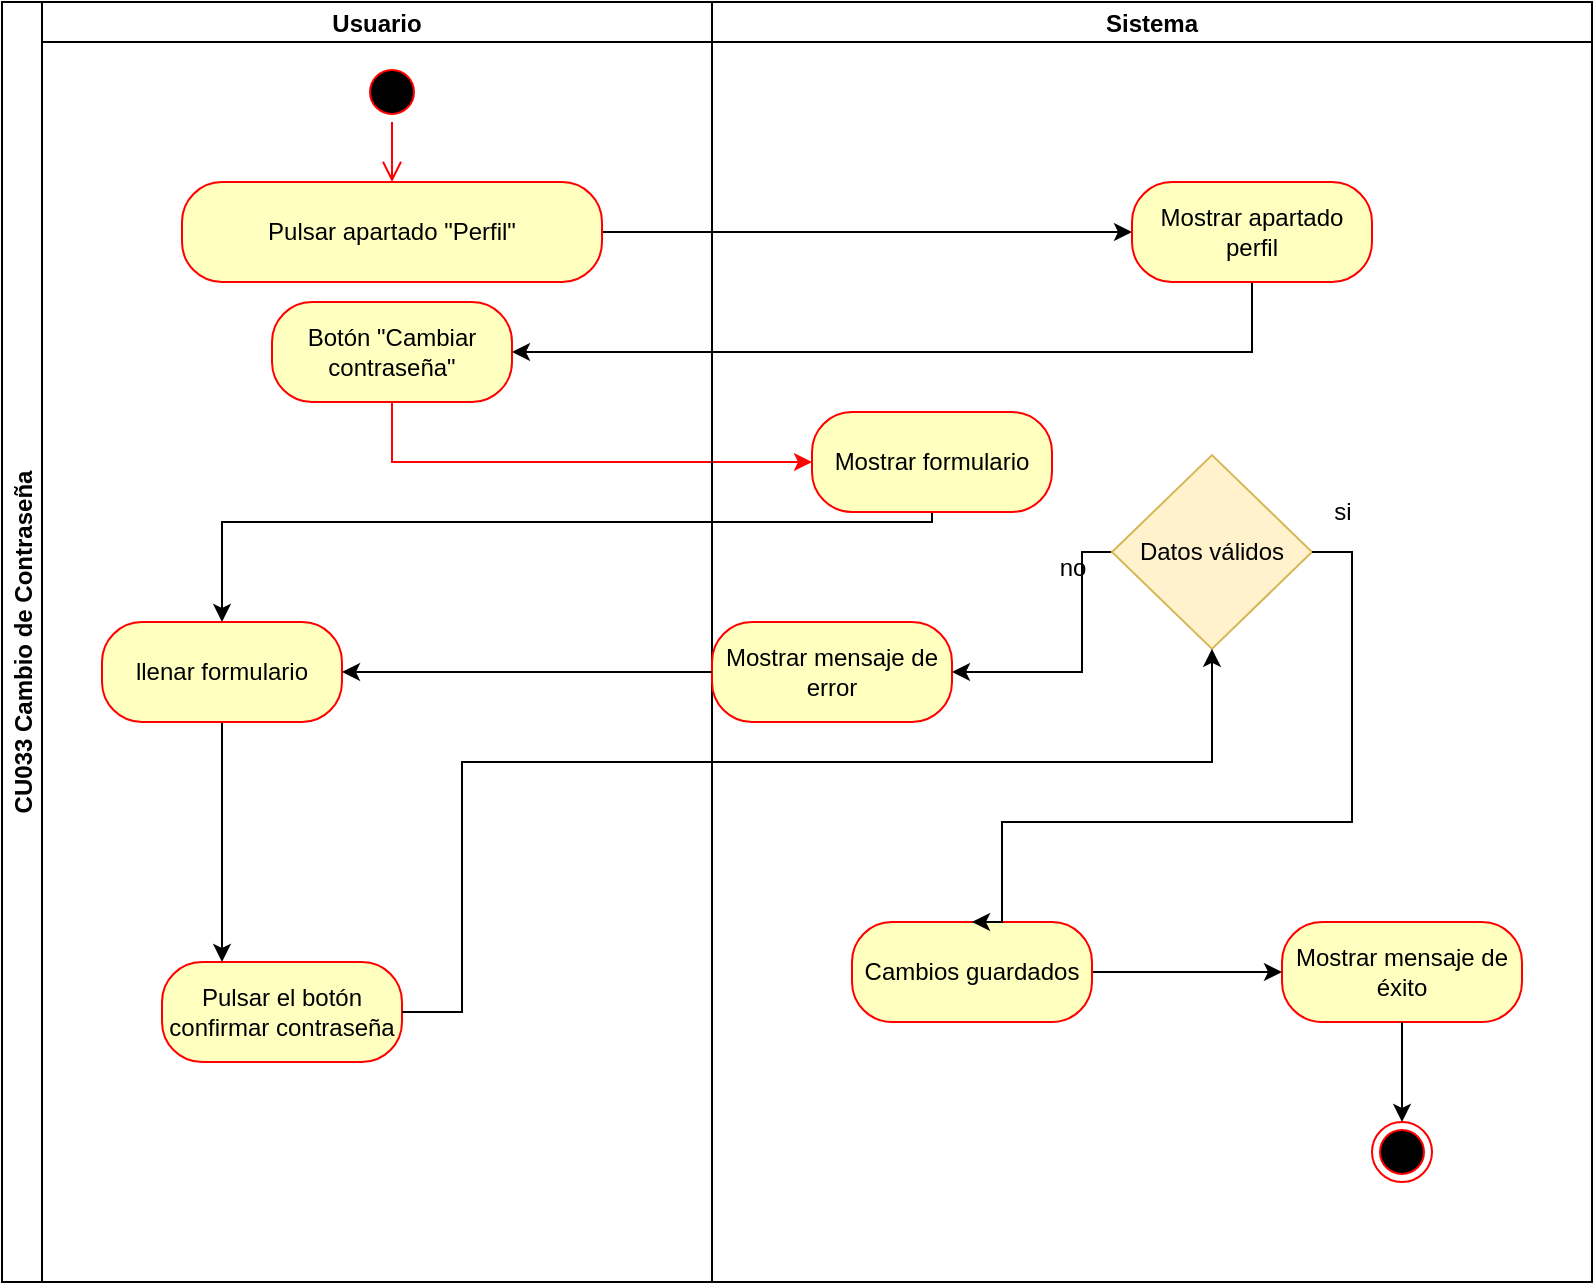 <mxfile version="27.1.6">
  <diagram name="Página-1" id="mAxOSAa3N8XcfA-sEJye">
    <mxGraphModel grid="1" page="1" gridSize="10" guides="1" tooltips="1" connect="1" arrows="1" fold="1" pageScale="1" pageWidth="827" pageHeight="1169" math="0" shadow="0">
      <root>
        <mxCell id="0" />
        <mxCell id="1" parent="0" />
        <mxCell id="qbiz0Fr2gtufdMoq4hrP-1" value="CU033 Cambio de Contraseña" style="swimlane;childLayout=stackLayout;resizeParent=1;resizeParentMax=0;startSize=20;horizontal=0;horizontalStack=1;" vertex="1" parent="1">
          <mxGeometry x="170" y="70" width="795" height="640" as="geometry">
            <mxRectangle x="200" y="80" width="40" height="50" as="alternateBounds" />
          </mxGeometry>
        </mxCell>
        <mxCell id="qbiz0Fr2gtufdMoq4hrP-2" style="edgeStyle=orthogonalEdgeStyle;rounded=0;orthogonalLoop=1;jettySize=auto;html=1;exitX=1;exitY=0.5;exitDx=0;exitDy=0;" edge="1" parent="qbiz0Fr2gtufdMoq4hrP-1" source="qbiz0Fr2gtufdMoq4hrP-6" target="qbiz0Fr2gtufdMoq4hrP-18">
          <mxGeometry relative="1" as="geometry" />
        </mxCell>
        <mxCell id="qbiz0Fr2gtufdMoq4hrP-3" style="edgeStyle=orthogonalEdgeStyle;rounded=0;orthogonalLoop=1;jettySize=auto;html=1;exitX=0.5;exitY=1;exitDx=0;exitDy=0;entryX=1;entryY=0.5;entryDx=0;entryDy=0;" edge="1" parent="qbiz0Fr2gtufdMoq4hrP-1" source="qbiz0Fr2gtufdMoq4hrP-18" target="qbiz0Fr2gtufdMoq4hrP-8">
          <mxGeometry relative="1" as="geometry" />
        </mxCell>
        <mxCell id="qbiz0Fr2gtufdMoq4hrP-4" value="Usuario" style="swimlane;startSize=20;" vertex="1" parent="qbiz0Fr2gtufdMoq4hrP-1">
          <mxGeometry x="20" width="335" height="640" as="geometry" />
        </mxCell>
        <mxCell id="qbiz0Fr2gtufdMoq4hrP-5" value="" style="ellipse;html=1;shape=startState;fillColor=#000000;strokeColor=#ff0000;fillStyle=auto;" vertex="1" parent="qbiz0Fr2gtufdMoq4hrP-4">
          <mxGeometry x="160" y="30" width="30" height="30" as="geometry" />
        </mxCell>
        <mxCell id="qbiz0Fr2gtufdMoq4hrP-6" value="&lt;font style=&quot;vertical-align: inherit;&quot;&gt;&lt;font style=&quot;vertical-align: inherit;&quot;&gt;&lt;font style=&quot;vertical-align: inherit;&quot;&gt;&lt;font style=&quot;vertical-align: inherit;&quot;&gt;&lt;font style=&quot;vertical-align: inherit;&quot;&gt;&lt;font style=&quot;vertical-align: inherit;&quot;&gt;Pulsar apartado &quot;Perfil&quot;&lt;/font&gt;&lt;/font&gt;&lt;/font&gt;&lt;/font&gt;&lt;/font&gt;&lt;/font&gt;" style="rounded=1;whiteSpace=wrap;html=1;arcSize=40;fontColor=#000000;fillColor=#ffffc0;strokeColor=#ff0000;" vertex="1" parent="qbiz0Fr2gtufdMoq4hrP-4">
          <mxGeometry x="70" y="90" width="210" height="50" as="geometry" />
        </mxCell>
        <mxCell id="qbiz0Fr2gtufdMoq4hrP-7" value="" style="edgeStyle=orthogonalEdgeStyle;html=1;verticalAlign=bottom;endArrow=open;endSize=8;strokeColor=#ff0000;rounded=0;entryX=0.5;entryY=0;entryDx=0;entryDy=0;" edge="1" parent="qbiz0Fr2gtufdMoq4hrP-4" source="qbiz0Fr2gtufdMoq4hrP-5" target="qbiz0Fr2gtufdMoq4hrP-6">
          <mxGeometry relative="1" as="geometry">
            <mxPoint x="60" y="100" as="targetPoint" />
          </mxGeometry>
        </mxCell>
        <mxCell id="qbiz0Fr2gtufdMoq4hrP-8" value="&lt;font style=&quot;vertical-align: inherit;&quot;&gt;&lt;font style=&quot;vertical-align: inherit;&quot;&gt;Botón &quot;Cambiar contraseña&quot;&lt;/font&gt;&lt;/font&gt;" style="rounded=1;whiteSpace=wrap;html=1;arcSize=40;fontColor=#000000;fillColor=#ffffc0;strokeColor=#ff0000;" vertex="1" parent="qbiz0Fr2gtufdMoq4hrP-4">
          <mxGeometry x="115" y="150" width="120" height="50" as="geometry" />
        </mxCell>
        <mxCell id="qbiz0Fr2gtufdMoq4hrP-10" value="&lt;font style=&quot;vertical-align: inherit;&quot;&gt;&lt;font style=&quot;vertical-align: inherit;&quot;&gt;Pulsar el botón confirmar contraseña&lt;/font&gt;&lt;/font&gt;" style="rounded=1;whiteSpace=wrap;html=1;arcSize=40;fontColor=#000000;fillColor=#ffffc0;strokeColor=#ff0000;" vertex="1" parent="qbiz0Fr2gtufdMoq4hrP-4">
          <mxGeometry x="60" y="480" width="120" height="50" as="geometry" />
        </mxCell>
        <mxCell id="qbiz0Fr2gtufdMoq4hrP-36" style="edgeStyle=orthogonalEdgeStyle;rounded=0;orthogonalLoop=1;jettySize=auto;html=1;exitX=0.5;exitY=1;exitDx=0;exitDy=0;entryX=0.25;entryY=0;entryDx=0;entryDy=0;" edge="1" parent="qbiz0Fr2gtufdMoq4hrP-4" source="qbiz0Fr2gtufdMoq4hrP-11" target="qbiz0Fr2gtufdMoq4hrP-10">
          <mxGeometry relative="1" as="geometry" />
        </mxCell>
        <mxCell id="qbiz0Fr2gtufdMoq4hrP-11" value="&lt;font style=&quot;vertical-align: inherit;&quot;&gt;&lt;font style=&quot;vertical-align: inherit;&quot;&gt;llenar formulario&lt;/font&gt;&lt;/font&gt;" style="rounded=1;whiteSpace=wrap;html=1;arcSize=40;fontColor=#000000;fillColor=#ffffc0;strokeColor=#ff0000;" vertex="1" parent="qbiz0Fr2gtufdMoq4hrP-4">
          <mxGeometry x="30" y="310" width="120" height="50" as="geometry" />
        </mxCell>
        <mxCell id="qbiz0Fr2gtufdMoq4hrP-26" style="edgeStyle=orthogonalEdgeStyle;rounded=0;orthogonalLoop=1;jettySize=auto;html=1;entryX=1;entryY=0.5;entryDx=0;entryDy=0;" edge="1" parent="qbiz0Fr2gtufdMoq4hrP-1" target="qbiz0Fr2gtufdMoq4hrP-30">
          <mxGeometry relative="1" as="geometry">
            <mxPoint x="555" y="275" as="sourcePoint" />
            <Array as="points">
              <mxPoint x="540" y="275" />
              <mxPoint x="540" y="335" />
            </Array>
          </mxGeometry>
        </mxCell>
        <mxCell id="qbiz0Fr2gtufdMoq4hrP-28" style="edgeStyle=orthogonalEdgeStyle;rounded=0;orthogonalLoop=1;jettySize=auto;html=1;exitX=0.5;exitY=1;exitDx=0;exitDy=0;entryX=0.5;entryY=0;entryDx=0;entryDy=0;" edge="1" parent="qbiz0Fr2gtufdMoq4hrP-1" source="qbiz0Fr2gtufdMoq4hrP-27" target="qbiz0Fr2gtufdMoq4hrP-11">
          <mxGeometry relative="1" as="geometry">
            <Array as="points">
              <mxPoint x="465" y="260" />
              <mxPoint x="110" y="260" />
            </Array>
          </mxGeometry>
        </mxCell>
        <mxCell id="qbiz0Fr2gtufdMoq4hrP-9" style="edgeStyle=orthogonalEdgeStyle;rounded=0;orthogonalLoop=1;jettySize=auto;html=1;exitX=0.5;exitY=1;exitDx=0;exitDy=0;strokeColor=#FF0303;entryX=0;entryY=0.5;entryDx=0;entryDy=0;" edge="1" parent="qbiz0Fr2gtufdMoq4hrP-1" source="qbiz0Fr2gtufdMoq4hrP-8" target="qbiz0Fr2gtufdMoq4hrP-27">
          <mxGeometry relative="1" as="geometry">
            <mxPoint x="200" y="230" as="targetPoint" />
          </mxGeometry>
        </mxCell>
        <mxCell id="qbiz0Fr2gtufdMoq4hrP-15" value="Sistema" style="swimlane;startSize=20;" vertex="1" parent="qbiz0Fr2gtufdMoq4hrP-1">
          <mxGeometry x="355" width="440" height="640" as="geometry" />
        </mxCell>
        <mxCell id="qbiz0Fr2gtufdMoq4hrP-16" value="" style="ellipse;html=1;shape=endState;fillColor=#000000;strokeColor=#ff0000;" vertex="1" parent="qbiz0Fr2gtufdMoq4hrP-15">
          <mxGeometry x="330" y="560" width="30" height="30" as="geometry" />
        </mxCell>
        <mxCell id="qbiz0Fr2gtufdMoq4hrP-17" style="edgeStyle=orthogonalEdgeStyle;rounded=0;orthogonalLoop=1;jettySize=auto;html=1;exitX=0.5;exitY=1;exitDx=0;exitDy=0;" edge="1" parent="qbiz0Fr2gtufdMoq4hrP-15">
          <mxGeometry relative="1" as="geometry">
            <mxPoint x="86" y="360" as="sourcePoint" />
            <mxPoint x="86" y="360" as="targetPoint" />
          </mxGeometry>
        </mxCell>
        <mxCell id="qbiz0Fr2gtufdMoq4hrP-18" value="&lt;font style=&quot;vertical-align: inherit;&quot;&gt;&lt;font style=&quot;vertical-align: inherit;&quot;&gt;&lt;font style=&quot;vertical-align: inherit;&quot;&gt;&lt;font style=&quot;vertical-align: inherit;&quot;&gt;Mostrar apartado perfil&lt;/font&gt;&lt;/font&gt;&lt;/font&gt;&lt;/font&gt;" style="rounded=1;whiteSpace=wrap;html=1;arcSize=40;fontColor=#000000;fillColor=#ffffc0;strokeColor=#ff0000;" vertex="1" parent="qbiz0Fr2gtufdMoq4hrP-15">
          <mxGeometry x="210" y="90" width="120" height="50" as="geometry" />
        </mxCell>
        <mxCell id="qbiz0Fr2gtufdMoq4hrP-19" value="&lt;font style=&quot;vertical-align: inherit;&quot;&gt;&lt;font style=&quot;vertical-align: inherit;&quot;&gt;&lt;font style=&quot;vertical-align: inherit;&quot;&gt;&lt;font style=&quot;vertical-align: inherit;&quot;&gt;Datos válidos&lt;/font&gt;&lt;/font&gt;&lt;/font&gt;&lt;/font&gt;" style="rhombus;whiteSpace=wrap;html=1;fillColor=#fff2cc;strokeColor=#d6b656;" vertex="1" parent="qbiz0Fr2gtufdMoq4hrP-15">
          <mxGeometry x="200" y="226.57" width="100" height="96.86" as="geometry" />
        </mxCell>
        <mxCell id="qbiz0Fr2gtufdMoq4hrP-20" value="si" style="text;html=1;align=center;verticalAlign=middle;resizable=0;points=[];autosize=1;strokeColor=none;fillColor=none;" vertex="1" parent="qbiz0Fr2gtufdMoq4hrP-15">
          <mxGeometry x="300" y="240" width="30" height="30" as="geometry" />
        </mxCell>
        <mxCell id="qbiz0Fr2gtufdMoq4hrP-21" value="Mostrar mensaje de éxito" style="rounded=1;whiteSpace=wrap;html=1;arcSize=40;fontColor=#000000;fillColor=#ffffc0;strokeColor=#ff0000;" vertex="1" parent="qbiz0Fr2gtufdMoq4hrP-15">
          <mxGeometry x="285" y="460" width="120" height="50" as="geometry" />
        </mxCell>
        <mxCell id="qbiz0Fr2gtufdMoq4hrP-22" style="edgeStyle=orthogonalEdgeStyle;rounded=0;orthogonalLoop=1;jettySize=auto;html=1;exitX=0.5;exitY=1;exitDx=0;exitDy=0;entryX=0.5;entryY=0;entryDx=0;entryDy=0;" edge="1" parent="qbiz0Fr2gtufdMoq4hrP-15" source="qbiz0Fr2gtufdMoq4hrP-21" target="qbiz0Fr2gtufdMoq4hrP-16">
          <mxGeometry relative="1" as="geometry" />
        </mxCell>
        <mxCell id="qbiz0Fr2gtufdMoq4hrP-24" style="edgeStyle=orthogonalEdgeStyle;rounded=0;orthogonalLoop=1;jettySize=auto;html=1;exitX=1;exitY=0.5;exitDx=0;exitDy=0;entryX=0;entryY=0.5;entryDx=0;entryDy=0;" edge="1" parent="qbiz0Fr2gtufdMoq4hrP-15" source="qbiz0Fr2gtufdMoq4hrP-25" target="qbiz0Fr2gtufdMoq4hrP-21">
          <mxGeometry relative="1" as="geometry" />
        </mxCell>
        <mxCell id="qbiz0Fr2gtufdMoq4hrP-25" value="Cambios guardados" style="rounded=1;whiteSpace=wrap;html=1;arcSize=40;fontColor=#000000;fillColor=#ffffc0;strokeColor=#ff0000;" vertex="1" parent="qbiz0Fr2gtufdMoq4hrP-15">
          <mxGeometry x="70" y="460" width="120" height="50" as="geometry" />
        </mxCell>
        <mxCell id="qbiz0Fr2gtufdMoq4hrP-27" value="&lt;font style=&quot;vertical-align: inherit;&quot;&gt;&lt;font style=&quot;vertical-align: inherit;&quot;&gt;&lt;font style=&quot;vertical-align: inherit;&quot;&gt;&lt;font style=&quot;vertical-align: inherit;&quot;&gt;Mostrar formulario&lt;/font&gt;&lt;/font&gt;&lt;/font&gt;&lt;/font&gt;" style="rounded=1;whiteSpace=wrap;html=1;arcSize=40;fontColor=#000000;fillColor=#ffffc0;strokeColor=#ff0000;" vertex="1" parent="qbiz0Fr2gtufdMoq4hrP-15">
          <mxGeometry x="50" y="205" width="120" height="50" as="geometry" />
        </mxCell>
        <mxCell id="qbiz0Fr2gtufdMoq4hrP-30" value="&lt;font style=&quot;vertical-align: inherit;&quot;&gt;&lt;font style=&quot;vertical-align: inherit;&quot;&gt;&lt;font style=&quot;vertical-align: inherit;&quot;&gt;&lt;font style=&quot;vertical-align: inherit;&quot;&gt;&lt;font style=&quot;vertical-align: inherit;&quot;&gt;&lt;font style=&quot;vertical-align: inherit;&quot;&gt;&lt;font style=&quot;vertical-align: inherit;&quot;&gt;&lt;font style=&quot;vertical-align: inherit;&quot;&gt;Mostrar mensaje de error&lt;/font&gt;&lt;/font&gt;&lt;/font&gt;&lt;/font&gt;&lt;/font&gt;&lt;/font&gt;&lt;/font&gt;&lt;/font&gt;" style="rounded=1;whiteSpace=wrap;html=1;arcSize=40;fontColor=#000000;fillColor=#ffffc0;strokeColor=#ff0000;" vertex="1" parent="qbiz0Fr2gtufdMoq4hrP-15">
          <mxGeometry y="310" width="120" height="50" as="geometry" />
        </mxCell>
        <mxCell id="qbiz0Fr2gtufdMoq4hrP-13" style="edgeStyle=orthogonalEdgeStyle;rounded=0;orthogonalLoop=1;jettySize=auto;html=1;exitX=1;exitY=0.5;exitDx=0;exitDy=0;entryX=0.5;entryY=0;entryDx=0;entryDy=0;" edge="1" parent="qbiz0Fr2gtufdMoq4hrP-15" source="qbiz0Fr2gtufdMoq4hrP-19" target="qbiz0Fr2gtufdMoq4hrP-25">
          <mxGeometry relative="1" as="geometry">
            <Array as="points">
              <mxPoint x="320" y="275" />
              <mxPoint x="320" y="410" />
              <mxPoint x="145" y="410" />
              <mxPoint x="145" y="460" />
            </Array>
          </mxGeometry>
        </mxCell>
        <mxCell id="qbiz0Fr2gtufdMoq4hrP-32" value="&lt;br&gt;&lt;div&gt;&lt;font style=&quot;vertical-align: inherit;&quot;&gt;&lt;font style=&quot;vertical-align: inherit;&quot;&gt;no&lt;/font&gt;&lt;/font&gt;&lt;/div&gt;" style="text;html=1;align=center;verticalAlign=middle;resizable=0;points=[];autosize=1;strokeColor=none;fillColor=none;" vertex="1" parent="qbiz0Fr2gtufdMoq4hrP-15">
          <mxGeometry x="160" y="255" width="40" height="40" as="geometry" />
        </mxCell>
        <mxCell id="qbiz0Fr2gtufdMoq4hrP-37" style="edgeStyle=orthogonalEdgeStyle;rounded=0;orthogonalLoop=1;jettySize=auto;html=1;exitX=1;exitY=0.5;exitDx=0;exitDy=0;entryX=0.5;entryY=1;entryDx=0;entryDy=0;" edge="1" parent="qbiz0Fr2gtufdMoq4hrP-1" source="qbiz0Fr2gtufdMoq4hrP-10" target="qbiz0Fr2gtufdMoq4hrP-19">
          <mxGeometry relative="1" as="geometry">
            <Array as="points">
              <mxPoint x="230" y="380" />
              <mxPoint x="605" y="380" />
            </Array>
          </mxGeometry>
        </mxCell>
        <mxCell id="uSyxhRmgt23L_qaHNecQ-1" style="edgeStyle=orthogonalEdgeStyle;rounded=0;orthogonalLoop=1;jettySize=auto;html=1;entryX=1;entryY=0.5;entryDx=0;entryDy=0;" edge="1" parent="qbiz0Fr2gtufdMoq4hrP-1" source="qbiz0Fr2gtufdMoq4hrP-30" target="qbiz0Fr2gtufdMoq4hrP-11">
          <mxGeometry relative="1" as="geometry" />
        </mxCell>
      </root>
    </mxGraphModel>
  </diagram>
</mxfile>
